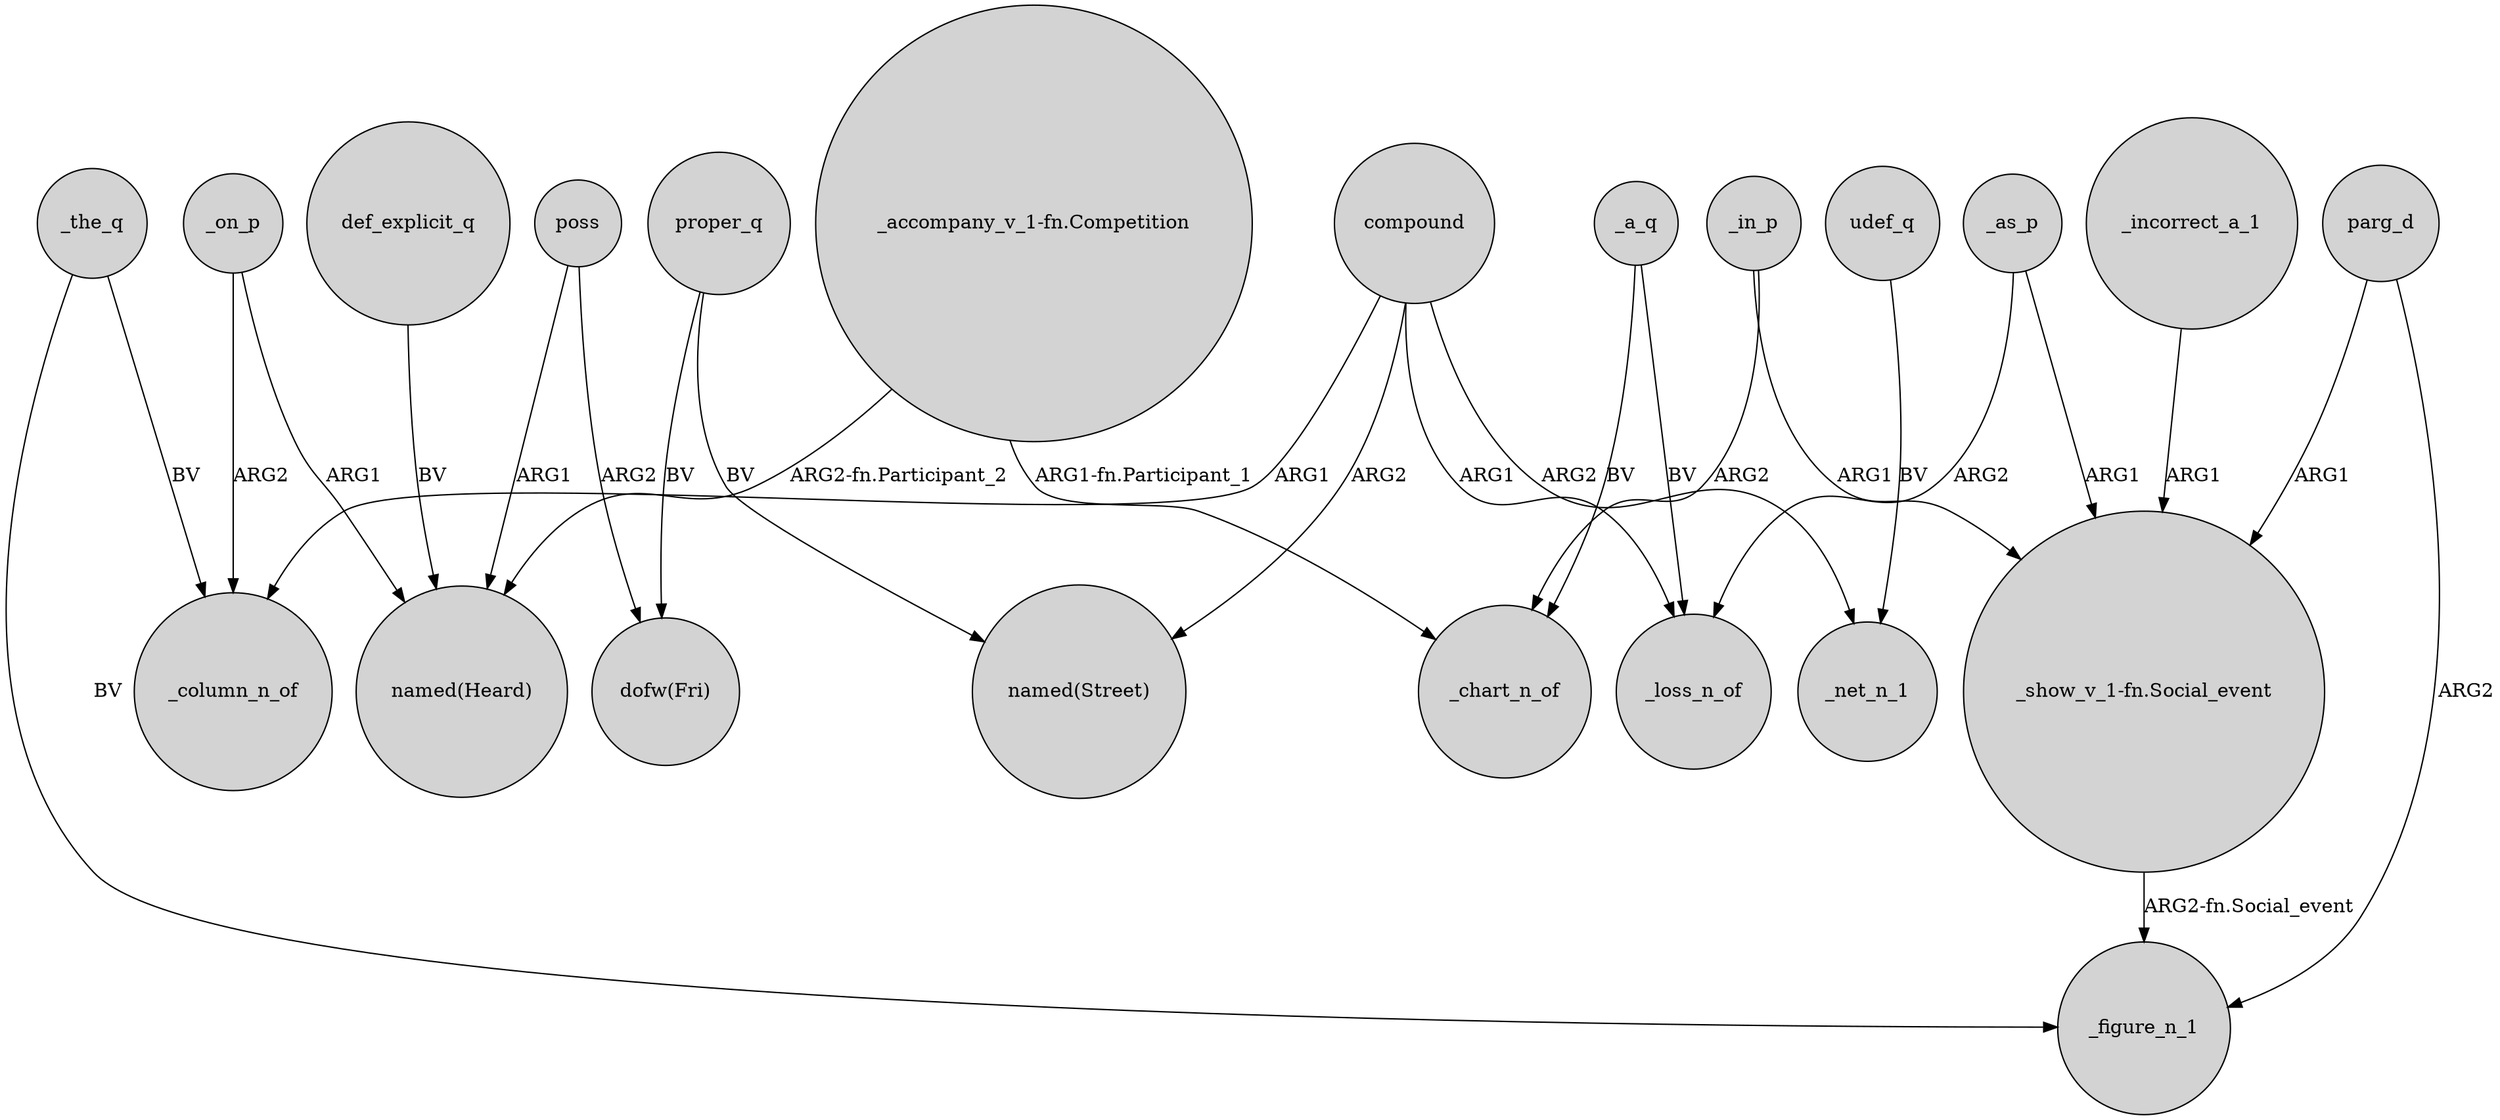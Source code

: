 digraph {
	node [shape=circle style=filled]
	"_accompany_v_1-fn.Competition" -> "named(Heard)" [label="ARG2-fn.Participant_2"]
	compound -> _column_n_of [label=ARG1]
	_a_q -> _loss_n_of [label=BV]
	parg_d -> _figure_n_1 [label=ARG2]
	_in_p -> "_show_v_1-fn.Social_event" [label=ARG1]
	compound -> _net_n_1 [label=ARG2]
	proper_q -> "dofw(Fri)" [label=BV]
	def_explicit_q -> "named(Heard)" [label=BV]
	_a_q -> _chart_n_of [label=BV]
	_on_p -> _column_n_of [label=ARG2]
	poss -> "dofw(Fri)" [label=ARG2]
	"_accompany_v_1-fn.Competition" -> _chart_n_of [label="ARG1-fn.Participant_1"]
	poss -> "named(Heard)" [label=ARG1]
	"_show_v_1-fn.Social_event" -> _figure_n_1 [label="ARG2-fn.Social_event"]
	_in_p -> _chart_n_of [label=ARG2]
	compound -> _loss_n_of [label=ARG1]
	_incorrect_a_1 -> "_show_v_1-fn.Social_event" [label=ARG1]
	_the_q -> _figure_n_1 [label=BV]
	parg_d -> "_show_v_1-fn.Social_event" [label=ARG1]
	udef_q -> _net_n_1 [label=BV]
	compound -> "named(Street)" [label=ARG2]
	_on_p -> "named(Heard)" [label=ARG1]
	_the_q -> _column_n_of [label=BV]
	_as_p -> "_show_v_1-fn.Social_event" [label=ARG1]
	proper_q -> "named(Street)" [label=BV]
	_as_p -> _loss_n_of [label=ARG2]
}
